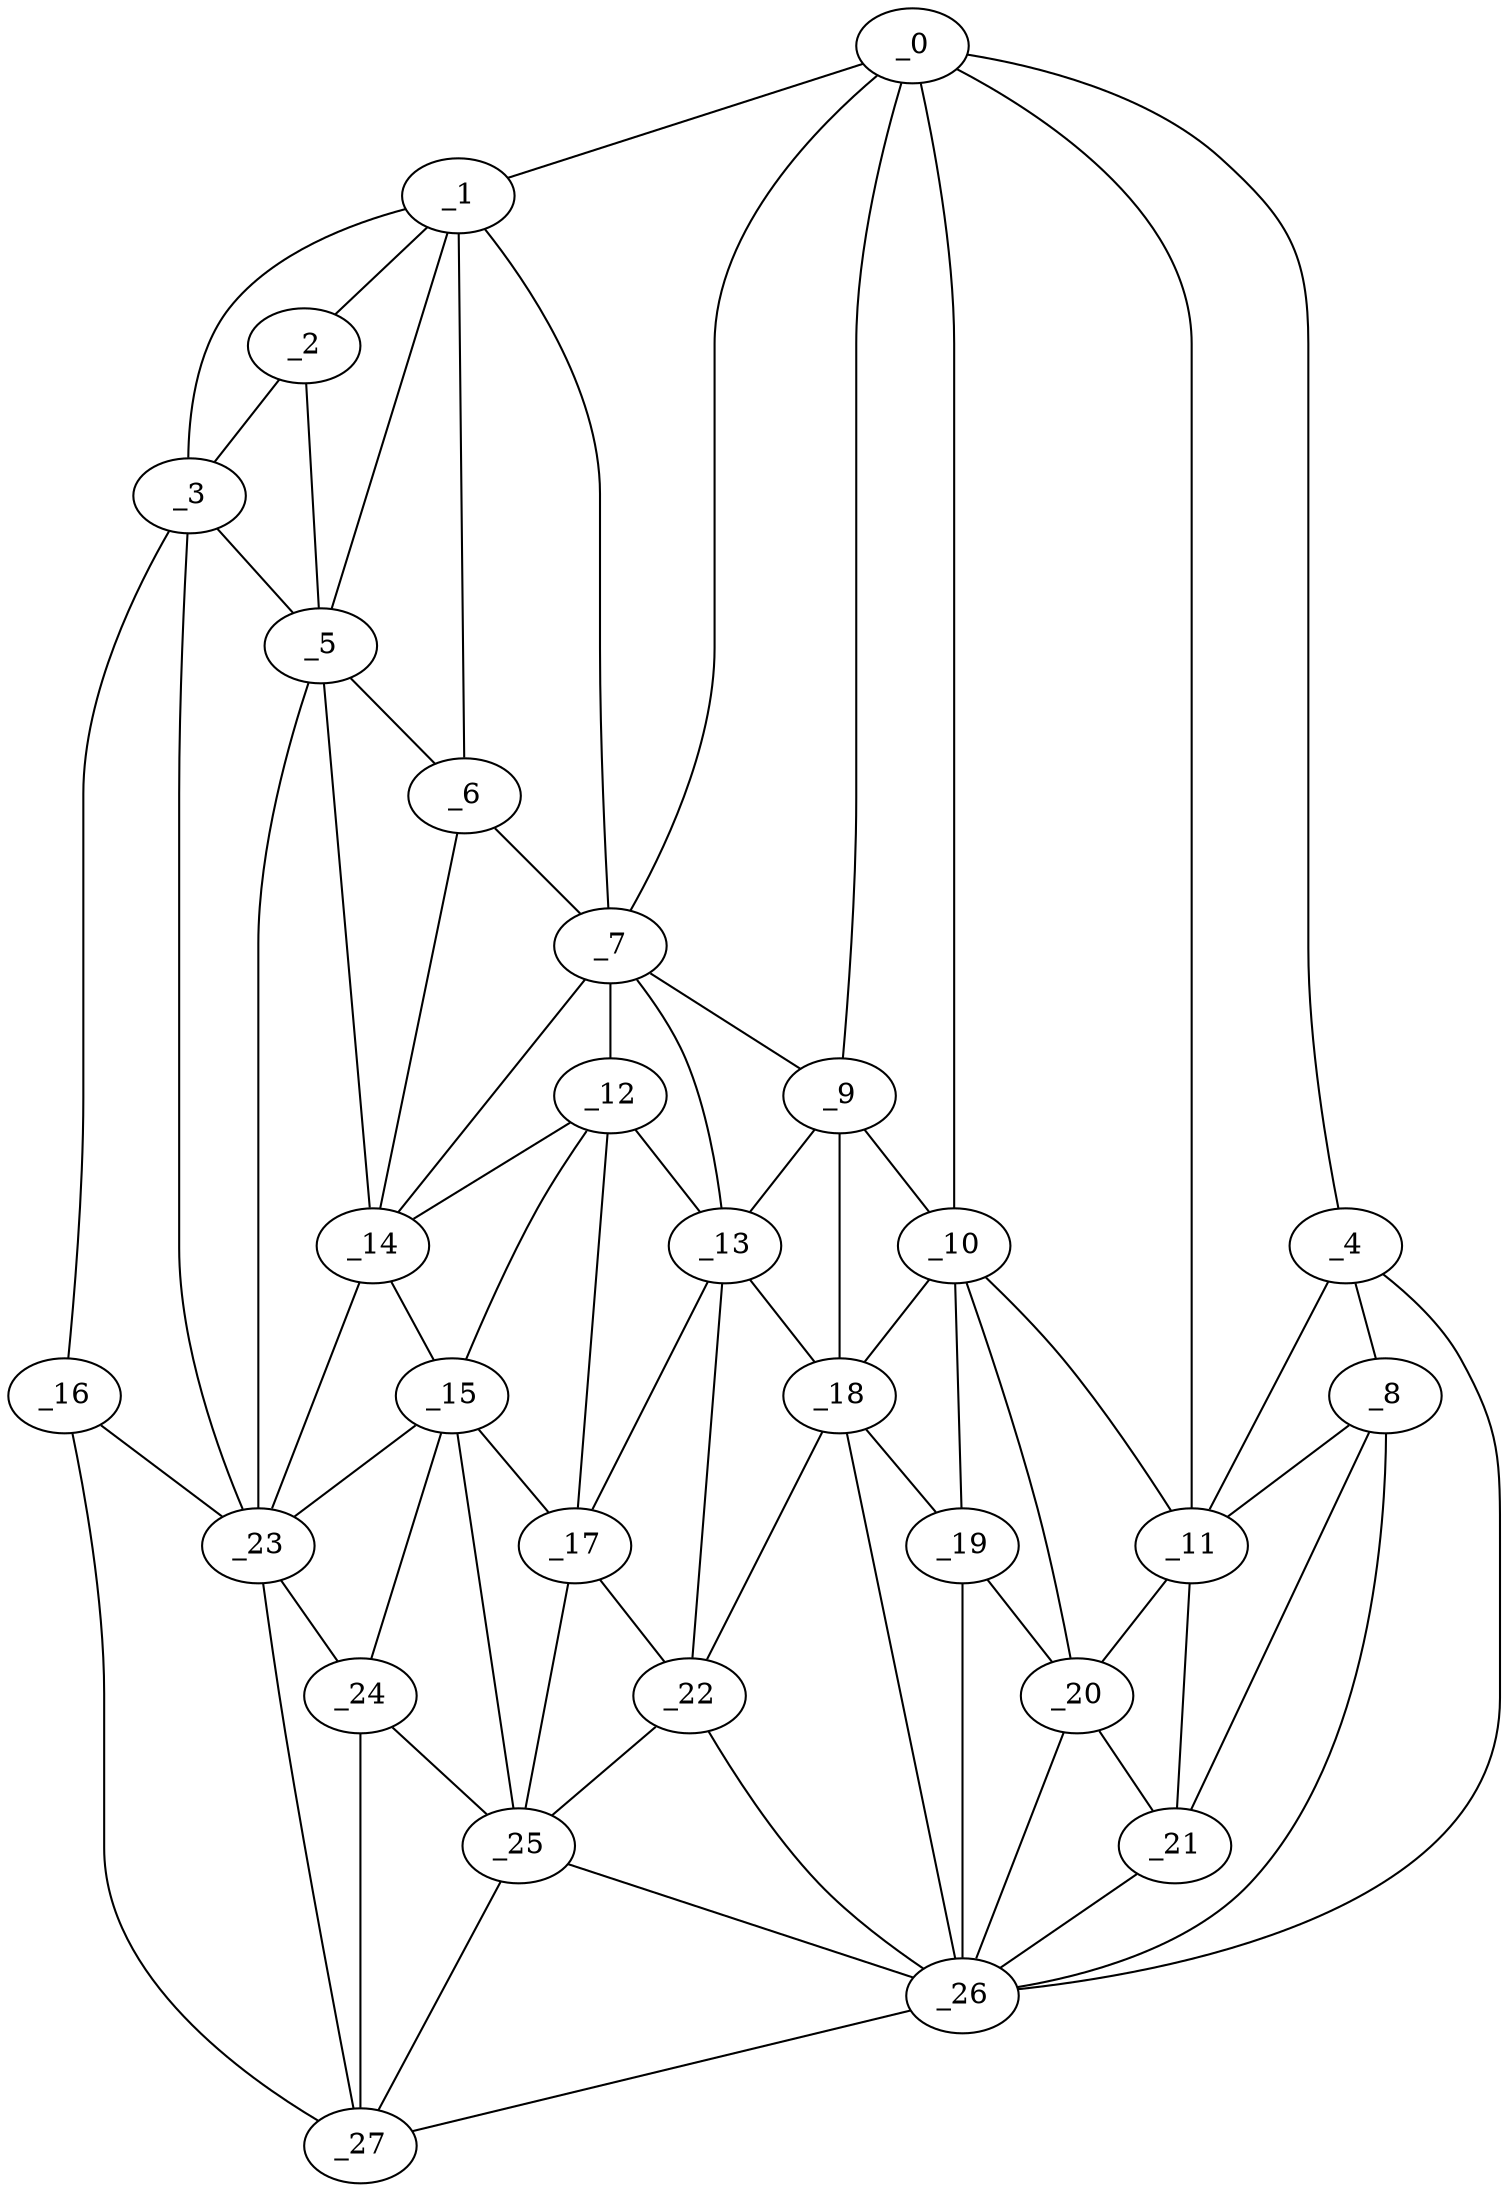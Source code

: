 graph "obj64__150.gxl" {
	_0	 [x=33,
		y=115];
	_1	 [x=34,
		y=32];
	_0 -- _1	 [valence=1];
	_4	 [x=49,
		y=125];
	_0 -- _4	 [valence=1];
	_7	 [x=57,
		y=67];
	_0 -- _7	 [valence=2];
	_9	 [x=63,
		y=84];
	_0 -- _9	 [valence=2];
	_10	 [x=64,
		y=96];
	_0 -- _10	 [valence=1];
	_11	 [x=64,
		y=108];
	_0 -- _11	 [valence=1];
	_2	 [x=42,
		y=25];
	_1 -- _2	 [valence=2];
	_3	 [x=47,
		y=7];
	_1 -- _3	 [valence=1];
	_5	 [x=51,
		y=39];
	_1 -- _5	 [valence=2];
	_6	 [x=57,
		y=52];
	_1 -- _6	 [valence=2];
	_1 -- _7	 [valence=2];
	_2 -- _3	 [valence=2];
	_2 -- _5	 [valence=1];
	_3 -- _5	 [valence=2];
	_16	 [x=85,
		y=7];
	_3 -- _16	 [valence=1];
	_23	 [x=88,
		y=26];
	_3 -- _23	 [valence=2];
	_8	 [x=62,
		y=118];
	_4 -- _8	 [valence=1];
	_4 -- _11	 [valence=2];
	_26	 [x=94,
		y=117];
	_4 -- _26	 [valence=1];
	_5 -- _6	 [valence=1];
	_14	 [x=70,
		y=51];
	_5 -- _14	 [valence=2];
	_5 -- _23	 [valence=2];
	_6 -- _7	 [valence=1];
	_6 -- _14	 [valence=2];
	_7 -- _9	 [valence=1];
	_12	 [x=67,
		y=70];
	_7 -- _12	 [valence=2];
	_13	 [x=68,
		y=77];
	_7 -- _13	 [valence=1];
	_7 -- _14	 [valence=2];
	_8 -- _11	 [valence=2];
	_21	 [x=86,
		y=112];
	_8 -- _21	 [valence=1];
	_8 -- _26	 [valence=2];
	_9 -- _10	 [valence=2];
	_9 -- _13	 [valence=2];
	_18	 [x=86,
		y=89];
	_9 -- _18	 [valence=2];
	_10 -- _11	 [valence=2];
	_10 -- _18	 [valence=2];
	_19	 [x=86,
		y=92];
	_10 -- _19	 [valence=1];
	_20	 [x=86,
		y=103];
	_10 -- _20	 [valence=2];
	_11 -- _20	 [valence=1];
	_11 -- _21	 [valence=2];
	_12 -- _13	 [valence=1];
	_12 -- _14	 [valence=2];
	_15	 [x=77,
		y=52];
	_12 -- _15	 [valence=2];
	_17	 [x=85,
		y=68];
	_12 -- _17	 [valence=2];
	_13 -- _17	 [valence=2];
	_13 -- _18	 [valence=2];
	_22	 [x=87,
		y=80];
	_13 -- _22	 [valence=2];
	_14 -- _15	 [valence=2];
	_14 -- _23	 [valence=2];
	_15 -- _17	 [valence=2];
	_15 -- _23	 [valence=2];
	_24	 [x=92,
		y=46];
	_15 -- _24	 [valence=2];
	_25	 [x=92,
		y=58];
	_15 -- _25	 [valence=2];
	_16 -- _23	 [valence=2];
	_27	 [x=96,
		y=34];
	_16 -- _27	 [valence=1];
	_17 -- _22	 [valence=1];
	_17 -- _25	 [valence=2];
	_18 -- _19	 [valence=2];
	_18 -- _22	 [valence=2];
	_18 -- _26	 [valence=2];
	_19 -- _20	 [valence=2];
	_19 -- _26	 [valence=1];
	_20 -- _21	 [valence=2];
	_20 -- _26	 [valence=2];
	_21 -- _26	 [valence=1];
	_22 -- _25	 [valence=2];
	_22 -- _26	 [valence=2];
	_23 -- _24	 [valence=2];
	_23 -- _27	 [valence=1];
	_24 -- _25	 [valence=2];
	_24 -- _27	 [valence=2];
	_25 -- _26	 [valence=1];
	_25 -- _27	 [valence=1];
	_26 -- _27	 [valence=1];
}
